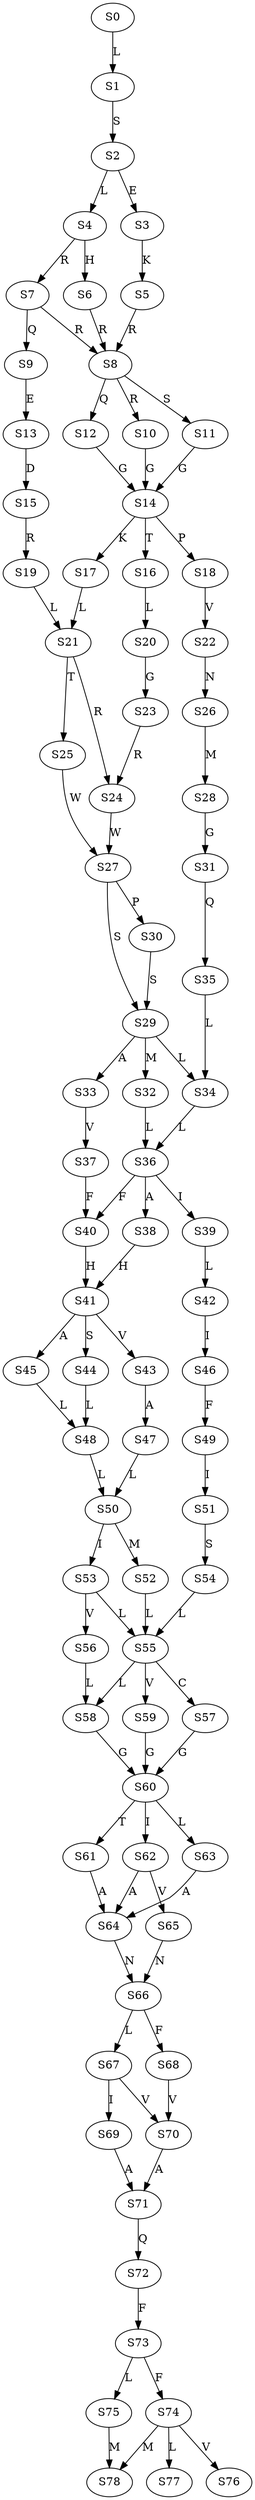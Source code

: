 strict digraph  {
	S0 -> S1 [ label = L ];
	S1 -> S2 [ label = S ];
	S2 -> S3 [ label = E ];
	S2 -> S4 [ label = L ];
	S3 -> S5 [ label = K ];
	S4 -> S6 [ label = H ];
	S4 -> S7 [ label = R ];
	S5 -> S8 [ label = R ];
	S6 -> S8 [ label = R ];
	S7 -> S8 [ label = R ];
	S7 -> S9 [ label = Q ];
	S8 -> S10 [ label = R ];
	S8 -> S11 [ label = S ];
	S8 -> S12 [ label = Q ];
	S9 -> S13 [ label = E ];
	S10 -> S14 [ label = G ];
	S11 -> S14 [ label = G ];
	S12 -> S14 [ label = G ];
	S13 -> S15 [ label = D ];
	S14 -> S16 [ label = T ];
	S14 -> S17 [ label = K ];
	S14 -> S18 [ label = P ];
	S15 -> S19 [ label = R ];
	S16 -> S20 [ label = L ];
	S17 -> S21 [ label = L ];
	S18 -> S22 [ label = V ];
	S19 -> S21 [ label = L ];
	S20 -> S23 [ label = G ];
	S21 -> S24 [ label = R ];
	S21 -> S25 [ label = T ];
	S22 -> S26 [ label = N ];
	S23 -> S24 [ label = R ];
	S24 -> S27 [ label = W ];
	S25 -> S27 [ label = W ];
	S26 -> S28 [ label = M ];
	S27 -> S29 [ label = S ];
	S27 -> S30 [ label = P ];
	S28 -> S31 [ label = G ];
	S29 -> S32 [ label = M ];
	S29 -> S33 [ label = A ];
	S29 -> S34 [ label = L ];
	S30 -> S29 [ label = S ];
	S31 -> S35 [ label = Q ];
	S32 -> S36 [ label = L ];
	S33 -> S37 [ label = V ];
	S34 -> S36 [ label = L ];
	S35 -> S34 [ label = L ];
	S36 -> S38 [ label = A ];
	S36 -> S39 [ label = I ];
	S36 -> S40 [ label = F ];
	S37 -> S40 [ label = F ];
	S38 -> S41 [ label = H ];
	S39 -> S42 [ label = L ];
	S40 -> S41 [ label = H ];
	S41 -> S43 [ label = V ];
	S41 -> S44 [ label = S ];
	S41 -> S45 [ label = A ];
	S42 -> S46 [ label = I ];
	S43 -> S47 [ label = A ];
	S44 -> S48 [ label = L ];
	S45 -> S48 [ label = L ];
	S46 -> S49 [ label = F ];
	S47 -> S50 [ label = L ];
	S48 -> S50 [ label = L ];
	S49 -> S51 [ label = I ];
	S50 -> S52 [ label = M ];
	S50 -> S53 [ label = I ];
	S51 -> S54 [ label = S ];
	S52 -> S55 [ label = L ];
	S53 -> S55 [ label = L ];
	S53 -> S56 [ label = V ];
	S54 -> S55 [ label = L ];
	S55 -> S57 [ label = C ];
	S55 -> S58 [ label = L ];
	S55 -> S59 [ label = V ];
	S56 -> S58 [ label = L ];
	S57 -> S60 [ label = G ];
	S58 -> S60 [ label = G ];
	S59 -> S60 [ label = G ];
	S60 -> S61 [ label = T ];
	S60 -> S62 [ label = I ];
	S60 -> S63 [ label = L ];
	S61 -> S64 [ label = A ];
	S62 -> S64 [ label = A ];
	S62 -> S65 [ label = V ];
	S63 -> S64 [ label = A ];
	S64 -> S66 [ label = N ];
	S65 -> S66 [ label = N ];
	S66 -> S67 [ label = L ];
	S66 -> S68 [ label = F ];
	S67 -> S69 [ label = I ];
	S67 -> S70 [ label = V ];
	S68 -> S70 [ label = V ];
	S69 -> S71 [ label = A ];
	S70 -> S71 [ label = A ];
	S71 -> S72 [ label = Q ];
	S72 -> S73 [ label = F ];
	S73 -> S74 [ label = F ];
	S73 -> S75 [ label = L ];
	S74 -> S76 [ label = V ];
	S74 -> S77 [ label = L ];
	S74 -> S78 [ label = M ];
	S75 -> S78 [ label = M ];
}
